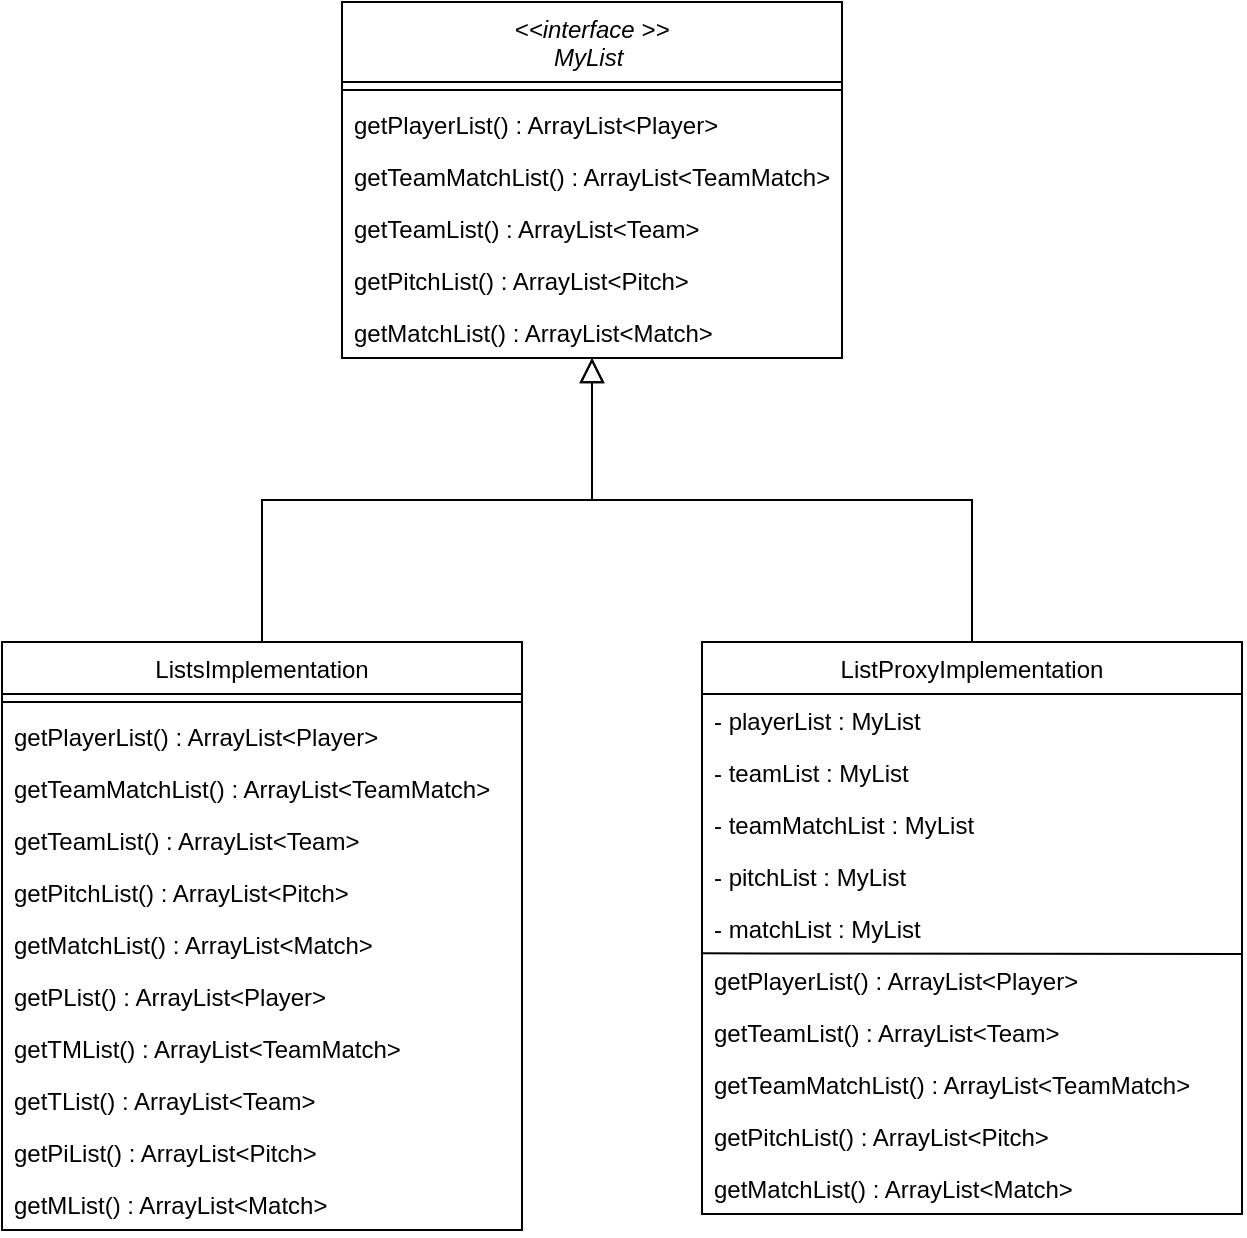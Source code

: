 <mxfile version="14.0.1" type="device"><diagram id="C5RBs43oDa-KdzZeNtuy" name="Page-1"><mxGraphModel dx="2377" dy="1323" grid="1" gridSize="10" guides="1" tooltips="1" connect="1" arrows="1" fold="1" page="1" pageScale="1" pageWidth="827" pageHeight="1169" math="0" shadow="0"><root><mxCell id="WIyWlLk6GJQsqaUBKTNV-0"/><mxCell id="WIyWlLk6GJQsqaUBKTNV-1" parent="WIyWlLk6GJQsqaUBKTNV-0"/><mxCell id="zkfFHV4jXpPFQw0GAbJ--0" value="&lt;&lt;interface &gt;&gt;&#10;MyList " style="swimlane;fontStyle=2;align=center;verticalAlign=top;childLayout=stackLayout;horizontal=1;startSize=40;horizontalStack=0;resizeParent=1;resizeLast=0;collapsible=1;marginBottom=0;rounded=0;shadow=0;strokeWidth=1;" parent="WIyWlLk6GJQsqaUBKTNV-1" vertex="1"><mxGeometry x="220" y="120" width="250" height="178" as="geometry"><mxRectangle x="230" y="140" width="160" height="26" as="alternateBounds"/></mxGeometry></mxCell><mxCell id="zkfFHV4jXpPFQw0GAbJ--4" value="" style="line;html=1;strokeWidth=1;align=left;verticalAlign=middle;spacingTop=-1;spacingLeft=3;spacingRight=3;rotatable=0;labelPosition=right;points=[];portConstraint=eastwest;" parent="zkfFHV4jXpPFQw0GAbJ--0" vertex="1"><mxGeometry y="40" width="250" height="8" as="geometry"/></mxCell><mxCell id="i0PKGsMBfX6OT5Z8NTke-0" value="getPlayerList() : ArrayList&lt;Player&gt;&#10;" style="text;align=left;verticalAlign=top;spacingLeft=4;spacingRight=4;overflow=hidden;rotatable=0;points=[[0,0.5],[1,0.5]];portConstraint=eastwest;" vertex="1" parent="zkfFHV4jXpPFQw0GAbJ--0"><mxGeometry y="48" width="250" height="26" as="geometry"/></mxCell><mxCell id="i0PKGsMBfX6OT5Z8NTke-1" value="getTeamMatchList() : ArrayList&lt;TeamMatch&gt;&#10;" style="text;align=left;verticalAlign=top;spacingLeft=4;spacingRight=4;overflow=hidden;rotatable=0;points=[[0,0.5],[1,0.5]];portConstraint=eastwest;" vertex="1" parent="zkfFHV4jXpPFQw0GAbJ--0"><mxGeometry y="74" width="250" height="26" as="geometry"/></mxCell><mxCell id="i0PKGsMBfX6OT5Z8NTke-2" value="getTeamList() : ArrayList&lt;Team&gt;&#10;" style="text;align=left;verticalAlign=top;spacingLeft=4;spacingRight=4;overflow=hidden;rotatable=0;points=[[0,0.5],[1,0.5]];portConstraint=eastwest;" vertex="1" parent="zkfFHV4jXpPFQw0GAbJ--0"><mxGeometry y="100" width="250" height="26" as="geometry"/></mxCell><mxCell id="i0PKGsMBfX6OT5Z8NTke-3" value="getPitchList() : ArrayList&lt;Pitch&gt;&#10;" style="text;align=left;verticalAlign=top;spacingLeft=4;spacingRight=4;overflow=hidden;rotatable=0;points=[[0,0.5],[1,0.5]];portConstraint=eastwest;" vertex="1" parent="zkfFHV4jXpPFQw0GAbJ--0"><mxGeometry y="126" width="250" height="26" as="geometry"/></mxCell><mxCell id="i0PKGsMBfX6OT5Z8NTke-4" value="getMatchList() : ArrayList&lt;Match&gt;&#10;" style="text;align=left;verticalAlign=top;spacingLeft=4;spacingRight=4;overflow=hidden;rotatable=0;points=[[0,0.5],[1,0.5]];portConstraint=eastwest;" vertex="1" parent="zkfFHV4jXpPFQw0GAbJ--0"><mxGeometry y="152" width="250" height="26" as="geometry"/></mxCell><mxCell id="zkfFHV4jXpPFQw0GAbJ--6" value="ListsImplementation" style="swimlane;fontStyle=0;align=center;verticalAlign=top;childLayout=stackLayout;horizontal=1;startSize=26;horizontalStack=0;resizeParent=1;resizeLast=0;collapsible=1;marginBottom=0;rounded=0;shadow=0;strokeWidth=1;" parent="WIyWlLk6GJQsqaUBKTNV-1" vertex="1"><mxGeometry x="50" y="440" width="260" height="294" as="geometry"><mxRectangle x="130" y="380" width="160" height="26" as="alternateBounds"/></mxGeometry></mxCell><mxCell id="zkfFHV4jXpPFQw0GAbJ--9" value="" style="line;html=1;strokeWidth=1;align=left;verticalAlign=middle;spacingTop=-1;spacingLeft=3;spacingRight=3;rotatable=0;labelPosition=right;points=[];portConstraint=eastwest;" parent="zkfFHV4jXpPFQw0GAbJ--6" vertex="1"><mxGeometry y="26" width="260" height="8" as="geometry"/></mxCell><mxCell id="i0PKGsMBfX6OT5Z8NTke-5" value="getPlayerList() : ArrayList&lt;Player&gt;&#10;" style="text;align=left;verticalAlign=top;spacingLeft=4;spacingRight=4;overflow=hidden;rotatable=0;points=[[0,0.5],[1,0.5]];portConstraint=eastwest;" vertex="1" parent="zkfFHV4jXpPFQw0GAbJ--6"><mxGeometry y="34" width="260" height="26" as="geometry"/></mxCell><mxCell id="i0PKGsMBfX6OT5Z8NTke-6" value="getTeamMatchList() : ArrayList&lt;TeamMatch&gt;&#10;" style="text;align=left;verticalAlign=top;spacingLeft=4;spacingRight=4;overflow=hidden;rotatable=0;points=[[0,0.5],[1,0.5]];portConstraint=eastwest;" vertex="1" parent="zkfFHV4jXpPFQw0GAbJ--6"><mxGeometry y="60" width="260" height="26" as="geometry"/></mxCell><mxCell id="i0PKGsMBfX6OT5Z8NTke-7" value="getTeamList() : ArrayList&lt;Team&gt;&#10;" style="text;align=left;verticalAlign=top;spacingLeft=4;spacingRight=4;overflow=hidden;rotatable=0;points=[[0,0.5],[1,0.5]];portConstraint=eastwest;" vertex="1" parent="zkfFHV4jXpPFQw0GAbJ--6"><mxGeometry y="86" width="260" height="26" as="geometry"/></mxCell><mxCell id="i0PKGsMBfX6OT5Z8NTke-8" value="getPitchList() : ArrayList&lt;Pitch&gt;&#10;" style="text;align=left;verticalAlign=top;spacingLeft=4;spacingRight=4;overflow=hidden;rotatable=0;points=[[0,0.5],[1,0.5]];portConstraint=eastwest;" vertex="1" parent="zkfFHV4jXpPFQw0GAbJ--6"><mxGeometry y="112" width="260" height="26" as="geometry"/></mxCell><mxCell id="i0PKGsMBfX6OT5Z8NTke-9" value="getMatchList() : ArrayList&lt;Match&gt;&#10;" style="text;align=left;verticalAlign=top;spacingLeft=4;spacingRight=4;overflow=hidden;rotatable=0;points=[[0,0.5],[1,0.5]];portConstraint=eastwest;" vertex="1" parent="zkfFHV4jXpPFQw0GAbJ--6"><mxGeometry y="138" width="260" height="26" as="geometry"/></mxCell><mxCell id="i0PKGsMBfX6OT5Z8NTke-10" value="getPList() : ArrayList&lt;Player&gt;&#10;" style="text;align=left;verticalAlign=top;spacingLeft=4;spacingRight=4;overflow=hidden;rotatable=0;points=[[0,0.5],[1,0.5]];portConstraint=eastwest;" vertex="1" parent="zkfFHV4jXpPFQw0GAbJ--6"><mxGeometry y="164" width="260" height="26" as="geometry"/></mxCell><mxCell id="i0PKGsMBfX6OT5Z8NTke-11" value="getTMList() : ArrayList&lt;TeamMatch&gt;&#10;" style="text;align=left;verticalAlign=top;spacingLeft=4;spacingRight=4;overflow=hidden;rotatable=0;points=[[0,0.5],[1,0.5]];portConstraint=eastwest;" vertex="1" parent="zkfFHV4jXpPFQw0GAbJ--6"><mxGeometry y="190" width="260" height="26" as="geometry"/></mxCell><mxCell id="i0PKGsMBfX6OT5Z8NTke-12" value="getTList() : ArrayList&lt;Team&gt;&#10;" style="text;align=left;verticalAlign=top;spacingLeft=4;spacingRight=4;overflow=hidden;rotatable=0;points=[[0,0.5],[1,0.5]];portConstraint=eastwest;" vertex="1" parent="zkfFHV4jXpPFQw0GAbJ--6"><mxGeometry y="216" width="260" height="26" as="geometry"/></mxCell><mxCell id="i0PKGsMBfX6OT5Z8NTke-13" value="getPiList() : ArrayList&lt;Pitch&gt;&#10;" style="text;align=left;verticalAlign=top;spacingLeft=4;spacingRight=4;overflow=hidden;rotatable=0;points=[[0,0.5],[1,0.5]];portConstraint=eastwest;" vertex="1" parent="zkfFHV4jXpPFQw0GAbJ--6"><mxGeometry y="242" width="260" height="26" as="geometry"/></mxCell><mxCell id="i0PKGsMBfX6OT5Z8NTke-14" value="getMList() : ArrayList&lt;Match&gt;&#10;" style="text;align=left;verticalAlign=top;spacingLeft=4;spacingRight=4;overflow=hidden;rotatable=0;points=[[0,0.5],[1,0.5]];portConstraint=eastwest;" vertex="1" parent="zkfFHV4jXpPFQw0GAbJ--6"><mxGeometry y="268" width="260" height="26" as="geometry"/></mxCell><mxCell id="zkfFHV4jXpPFQw0GAbJ--12" value="" style="endArrow=block;endSize=10;endFill=0;shadow=0;strokeWidth=1;rounded=0;edgeStyle=elbowEdgeStyle;elbow=vertical;" parent="WIyWlLk6GJQsqaUBKTNV-1" source="zkfFHV4jXpPFQw0GAbJ--6" target="zkfFHV4jXpPFQw0GAbJ--0" edge="1"><mxGeometry width="160" relative="1" as="geometry"><mxPoint x="200" y="203" as="sourcePoint"/><mxPoint x="200" y="203" as="targetPoint"/></mxGeometry></mxCell><mxCell id="zkfFHV4jXpPFQw0GAbJ--13" value="ListProxyImplementation" style="swimlane;fontStyle=0;align=center;verticalAlign=top;childLayout=stackLayout;horizontal=1;startSize=26;horizontalStack=0;resizeParent=1;resizeLast=0;collapsible=1;marginBottom=0;rounded=0;shadow=0;strokeWidth=1;" parent="WIyWlLk6GJQsqaUBKTNV-1" vertex="1"><mxGeometry x="400" y="440" width="270" height="286" as="geometry"><mxRectangle x="340" y="380" width="170" height="26" as="alternateBounds"/></mxGeometry></mxCell><mxCell id="i0PKGsMBfX6OT5Z8NTke-15" value="- playerList : MyList" style="text;align=left;verticalAlign=top;spacingLeft=4;spacingRight=4;overflow=hidden;rotatable=0;points=[[0,0.5],[1,0.5]];portConstraint=eastwest;" vertex="1" parent="zkfFHV4jXpPFQw0GAbJ--13"><mxGeometry y="26" width="270" height="26" as="geometry"/></mxCell><mxCell id="i0PKGsMBfX6OT5Z8NTke-21" value="- teamList : MyList" style="text;align=left;verticalAlign=top;spacingLeft=4;spacingRight=4;overflow=hidden;rotatable=0;points=[[0,0.5],[1,0.5]];portConstraint=eastwest;" vertex="1" parent="zkfFHV4jXpPFQw0GAbJ--13"><mxGeometry y="52" width="270" height="26" as="geometry"/></mxCell><mxCell id="i0PKGsMBfX6OT5Z8NTke-22" value="- teamMatchList : MyList" style="text;align=left;verticalAlign=top;spacingLeft=4;spacingRight=4;overflow=hidden;rotatable=0;points=[[0,0.5],[1,0.5]];portConstraint=eastwest;" vertex="1" parent="zkfFHV4jXpPFQw0GAbJ--13"><mxGeometry y="78" width="270" height="26" as="geometry"/></mxCell><mxCell id="i0PKGsMBfX6OT5Z8NTke-23" value="- pitchList : MyList" style="text;align=left;verticalAlign=top;spacingLeft=4;spacingRight=4;overflow=hidden;rotatable=0;points=[[0,0.5],[1,0.5]];portConstraint=eastwest;" vertex="1" parent="zkfFHV4jXpPFQw0GAbJ--13"><mxGeometry y="104" width="270" height="26" as="geometry"/></mxCell><mxCell id="i0PKGsMBfX6OT5Z8NTke-24" value="- matchList : MyList" style="text;align=left;verticalAlign=top;spacingLeft=4;spacingRight=4;overflow=hidden;rotatable=0;points=[[0,0.5],[1,0.5]];portConstraint=eastwest;" vertex="1" parent="zkfFHV4jXpPFQw0GAbJ--13"><mxGeometry y="130" width="270" height="26" as="geometry"/></mxCell><mxCell id="i0PKGsMBfX6OT5Z8NTke-20" value="getPlayerList() : ArrayList&lt;Player&gt;&#10;" style="text;align=left;verticalAlign=top;spacingLeft=4;spacingRight=4;overflow=hidden;rotatable=0;points=[[0,0.5],[1,0.5]];portConstraint=eastwest;" vertex="1" parent="zkfFHV4jXpPFQw0GAbJ--13"><mxGeometry y="156" width="270" height="26" as="geometry"/></mxCell><mxCell id="i0PKGsMBfX6OT5Z8NTke-25" value="" style="endArrow=none;html=1;exitX=-0.002;exitY=-0.013;exitDx=0;exitDy=0;exitPerimeter=0;" edge="1" parent="zkfFHV4jXpPFQw0GAbJ--13" source="i0PKGsMBfX6OT5Z8NTke-20"><mxGeometry width="50" height="50" relative="1" as="geometry"><mxPoint x="220" y="206" as="sourcePoint"/><mxPoint x="270" y="156" as="targetPoint"/></mxGeometry></mxCell><mxCell id="i0PKGsMBfX6OT5Z8NTke-17" value="getTeamList() : ArrayList&lt;Team&gt;&#10;" style="text;align=left;verticalAlign=top;spacingLeft=4;spacingRight=4;overflow=hidden;rotatable=0;points=[[0,0.5],[1,0.5]];portConstraint=eastwest;" vertex="1" parent="zkfFHV4jXpPFQw0GAbJ--13"><mxGeometry y="182" width="270" height="26" as="geometry"/></mxCell><mxCell id="i0PKGsMBfX6OT5Z8NTke-16" value="getTeamMatchList() : ArrayList&lt;TeamMatch&gt;&#10;" style="text;align=left;verticalAlign=top;spacingLeft=4;spacingRight=4;overflow=hidden;rotatable=0;points=[[0,0.5],[1,0.5]];portConstraint=eastwest;" vertex="1" parent="zkfFHV4jXpPFQw0GAbJ--13"><mxGeometry y="208" width="270" height="26" as="geometry"/></mxCell><mxCell id="i0PKGsMBfX6OT5Z8NTke-18" value="getPitchList() : ArrayList&lt;Pitch&gt;&#10;" style="text;align=left;verticalAlign=top;spacingLeft=4;spacingRight=4;overflow=hidden;rotatable=0;points=[[0,0.5],[1,0.5]];portConstraint=eastwest;" vertex="1" parent="zkfFHV4jXpPFQw0GAbJ--13"><mxGeometry y="234" width="270" height="26" as="geometry"/></mxCell><mxCell id="i0PKGsMBfX6OT5Z8NTke-19" value="getMatchList() : ArrayList&lt;Match&gt;&#10;" style="text;align=left;verticalAlign=top;spacingLeft=4;spacingRight=4;overflow=hidden;rotatable=0;points=[[0,0.5],[1,0.5]];portConstraint=eastwest;" vertex="1" parent="zkfFHV4jXpPFQw0GAbJ--13"><mxGeometry y="260" width="270" height="26" as="geometry"/></mxCell><mxCell id="zkfFHV4jXpPFQw0GAbJ--16" value="" style="endArrow=block;endSize=10;endFill=0;shadow=0;strokeWidth=1;rounded=0;edgeStyle=elbowEdgeStyle;elbow=vertical;" parent="WIyWlLk6GJQsqaUBKTNV-1" source="zkfFHV4jXpPFQw0GAbJ--13" target="zkfFHV4jXpPFQw0GAbJ--0" edge="1"><mxGeometry width="160" relative="1" as="geometry"><mxPoint x="210" y="373" as="sourcePoint"/><mxPoint x="310" y="271" as="targetPoint"/></mxGeometry></mxCell></root></mxGraphModel></diagram></mxfile>